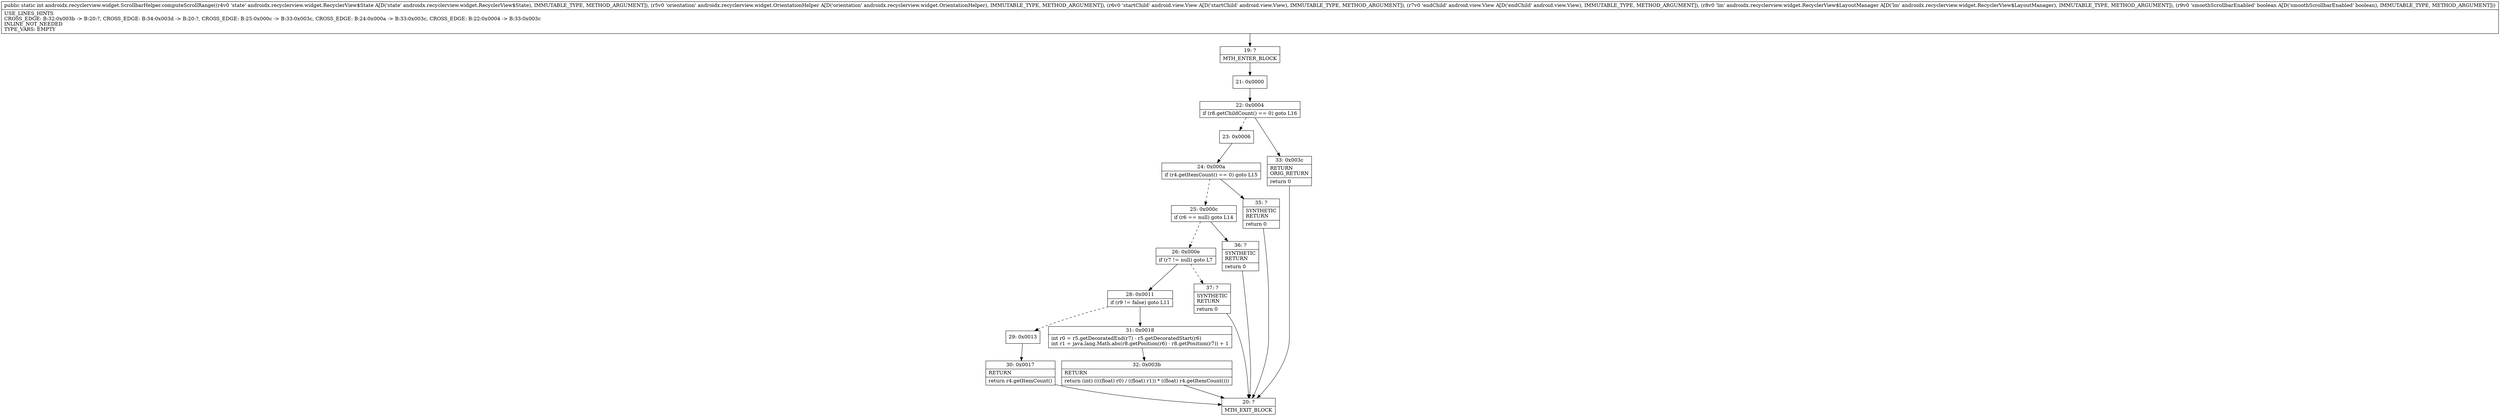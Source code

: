 digraph "CFG forandroidx.recyclerview.widget.ScrollbarHelper.computeScrollRange(Landroidx\/recyclerview\/widget\/RecyclerView$State;Landroidx\/recyclerview\/widget\/OrientationHelper;Landroid\/view\/View;Landroid\/view\/View;Landroidx\/recyclerview\/widget\/RecyclerView$LayoutManager;Z)I" {
Node_19 [shape=record,label="{19\:\ ?|MTH_ENTER_BLOCK\l}"];
Node_21 [shape=record,label="{21\:\ 0x0000}"];
Node_22 [shape=record,label="{22\:\ 0x0004|if (r8.getChildCount() == 0) goto L16\l}"];
Node_23 [shape=record,label="{23\:\ 0x0006}"];
Node_24 [shape=record,label="{24\:\ 0x000a|if (r4.getItemCount() == 0) goto L15\l}"];
Node_25 [shape=record,label="{25\:\ 0x000c|if (r6 == null) goto L14\l}"];
Node_26 [shape=record,label="{26\:\ 0x000e|if (r7 != null) goto L7\l}"];
Node_28 [shape=record,label="{28\:\ 0x0011|if (r9 != false) goto L11\l}"];
Node_29 [shape=record,label="{29\:\ 0x0013}"];
Node_30 [shape=record,label="{30\:\ 0x0017|RETURN\l|return r4.getItemCount()\l}"];
Node_20 [shape=record,label="{20\:\ ?|MTH_EXIT_BLOCK\l}"];
Node_31 [shape=record,label="{31\:\ 0x0018|int r0 = r5.getDecoratedEnd(r7) \- r5.getDecoratedStart(r6)\lint r1 = java.lang.Math.abs(r8.getPosition(r6) \- r8.getPosition(r7)) + 1\l}"];
Node_32 [shape=record,label="{32\:\ 0x003b|RETURN\l|return (int) ((((float) r0) \/ ((float) r1)) * ((float) r4.getItemCount()))\l}"];
Node_37 [shape=record,label="{37\:\ ?|SYNTHETIC\lRETURN\l|return 0\l}"];
Node_36 [shape=record,label="{36\:\ ?|SYNTHETIC\lRETURN\l|return 0\l}"];
Node_35 [shape=record,label="{35\:\ ?|SYNTHETIC\lRETURN\l|return 0\l}"];
Node_33 [shape=record,label="{33\:\ 0x003c|RETURN\lORIG_RETURN\l|return 0\l}"];
MethodNode[shape=record,label="{public static int androidx.recyclerview.widget.ScrollbarHelper.computeScrollRange((r4v0 'state' androidx.recyclerview.widget.RecyclerView$State A[D('state' androidx.recyclerview.widget.RecyclerView$State), IMMUTABLE_TYPE, METHOD_ARGUMENT]), (r5v0 'orientation' androidx.recyclerview.widget.OrientationHelper A[D('orientation' androidx.recyclerview.widget.OrientationHelper), IMMUTABLE_TYPE, METHOD_ARGUMENT]), (r6v0 'startChild' android.view.View A[D('startChild' android.view.View), IMMUTABLE_TYPE, METHOD_ARGUMENT]), (r7v0 'endChild' android.view.View A[D('endChild' android.view.View), IMMUTABLE_TYPE, METHOD_ARGUMENT]), (r8v0 'lm' androidx.recyclerview.widget.RecyclerView$LayoutManager A[D('lm' androidx.recyclerview.widget.RecyclerView$LayoutManager), IMMUTABLE_TYPE, METHOD_ARGUMENT]), (r9v0 'smoothScrollbarEnabled' boolean A[D('smoothScrollbarEnabled' boolean), IMMUTABLE_TYPE, METHOD_ARGUMENT]))  | USE_LINES_HINTS\lCROSS_EDGE: B:32:0x003b \-\> B:20:?, CROSS_EDGE: B:34:0x003d \-\> B:20:?, CROSS_EDGE: B:25:0x000c \-\> B:33:0x003c, CROSS_EDGE: B:24:0x000a \-\> B:33:0x003c, CROSS_EDGE: B:22:0x0004 \-\> B:33:0x003c\lINLINE_NOT_NEEDED\lTYPE_VARS: EMPTY\l}"];
MethodNode -> Node_19;Node_19 -> Node_21;
Node_21 -> Node_22;
Node_22 -> Node_23[style=dashed];
Node_22 -> Node_33;
Node_23 -> Node_24;
Node_24 -> Node_25[style=dashed];
Node_24 -> Node_35;
Node_25 -> Node_26[style=dashed];
Node_25 -> Node_36;
Node_26 -> Node_28;
Node_26 -> Node_37[style=dashed];
Node_28 -> Node_29[style=dashed];
Node_28 -> Node_31;
Node_29 -> Node_30;
Node_30 -> Node_20;
Node_31 -> Node_32;
Node_32 -> Node_20;
Node_37 -> Node_20;
Node_36 -> Node_20;
Node_35 -> Node_20;
Node_33 -> Node_20;
}


